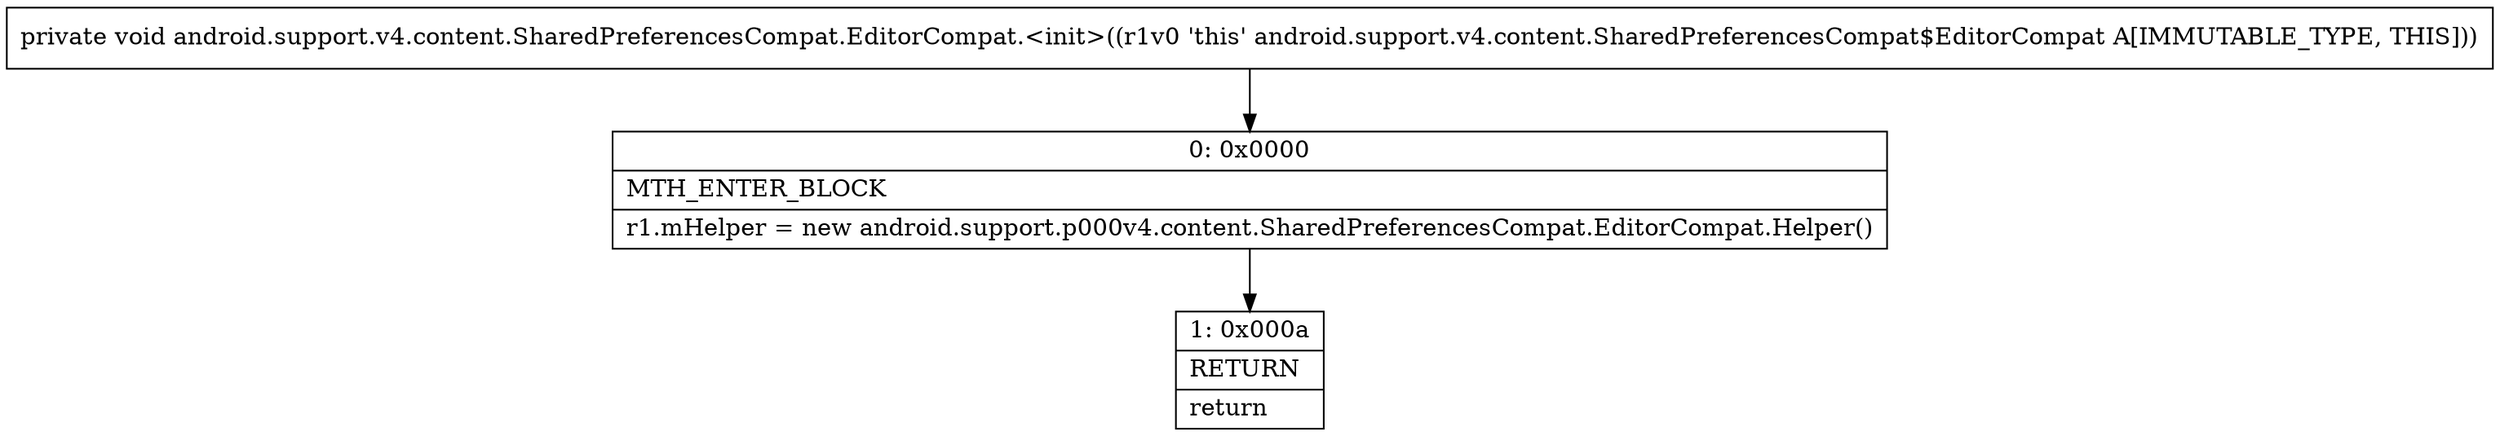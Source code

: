 digraph "CFG forandroid.support.v4.content.SharedPreferencesCompat.EditorCompat.\<init\>()V" {
Node_0 [shape=record,label="{0\:\ 0x0000|MTH_ENTER_BLOCK\l|r1.mHelper = new android.support.p000v4.content.SharedPreferencesCompat.EditorCompat.Helper()\l}"];
Node_1 [shape=record,label="{1\:\ 0x000a|RETURN\l|return\l}"];
MethodNode[shape=record,label="{private void android.support.v4.content.SharedPreferencesCompat.EditorCompat.\<init\>((r1v0 'this' android.support.v4.content.SharedPreferencesCompat$EditorCompat A[IMMUTABLE_TYPE, THIS])) }"];
MethodNode -> Node_0;
Node_0 -> Node_1;
}

